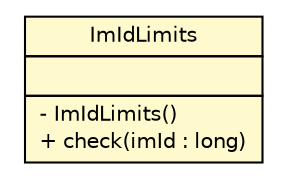 #!/usr/local/bin/dot
#
# Class diagram 
# Generated by UMLGraph version R5_6 (http://www.umlgraph.org/)
#

digraph G {
	edge [fontname="Helvetica",fontsize=10,labelfontname="Helvetica",labelfontsize=10];
	node [fontname="Helvetica",fontsize=10,shape=plaintext];
	nodesep=0.25;
	ranksep=0.5;
	// org.ietf.nea.pb.validate.rules.ImIdLimits
	c33668 [label=<<table title="org.ietf.nea.pb.validate.rules.ImIdLimits" border="0" cellborder="1" cellspacing="0" cellpadding="2" port="p" bgcolor="lemonChiffon" href="./ImIdLimits.html">
		<tr><td><table border="0" cellspacing="0" cellpadding="1">
<tr><td align="center" balign="center"> ImIdLimits </td></tr>
		</table></td></tr>
		<tr><td><table border="0" cellspacing="0" cellpadding="1">
<tr><td align="left" balign="left">  </td></tr>
		</table></td></tr>
		<tr><td><table border="0" cellspacing="0" cellpadding="1">
<tr><td align="left" balign="left"> - ImIdLimits() </td></tr>
<tr><td align="left" balign="left"> + check(imId : long) </td></tr>
		</table></td></tr>
		</table>>, URL="./ImIdLimits.html", fontname="Helvetica", fontcolor="black", fontsize=10.0];
}

